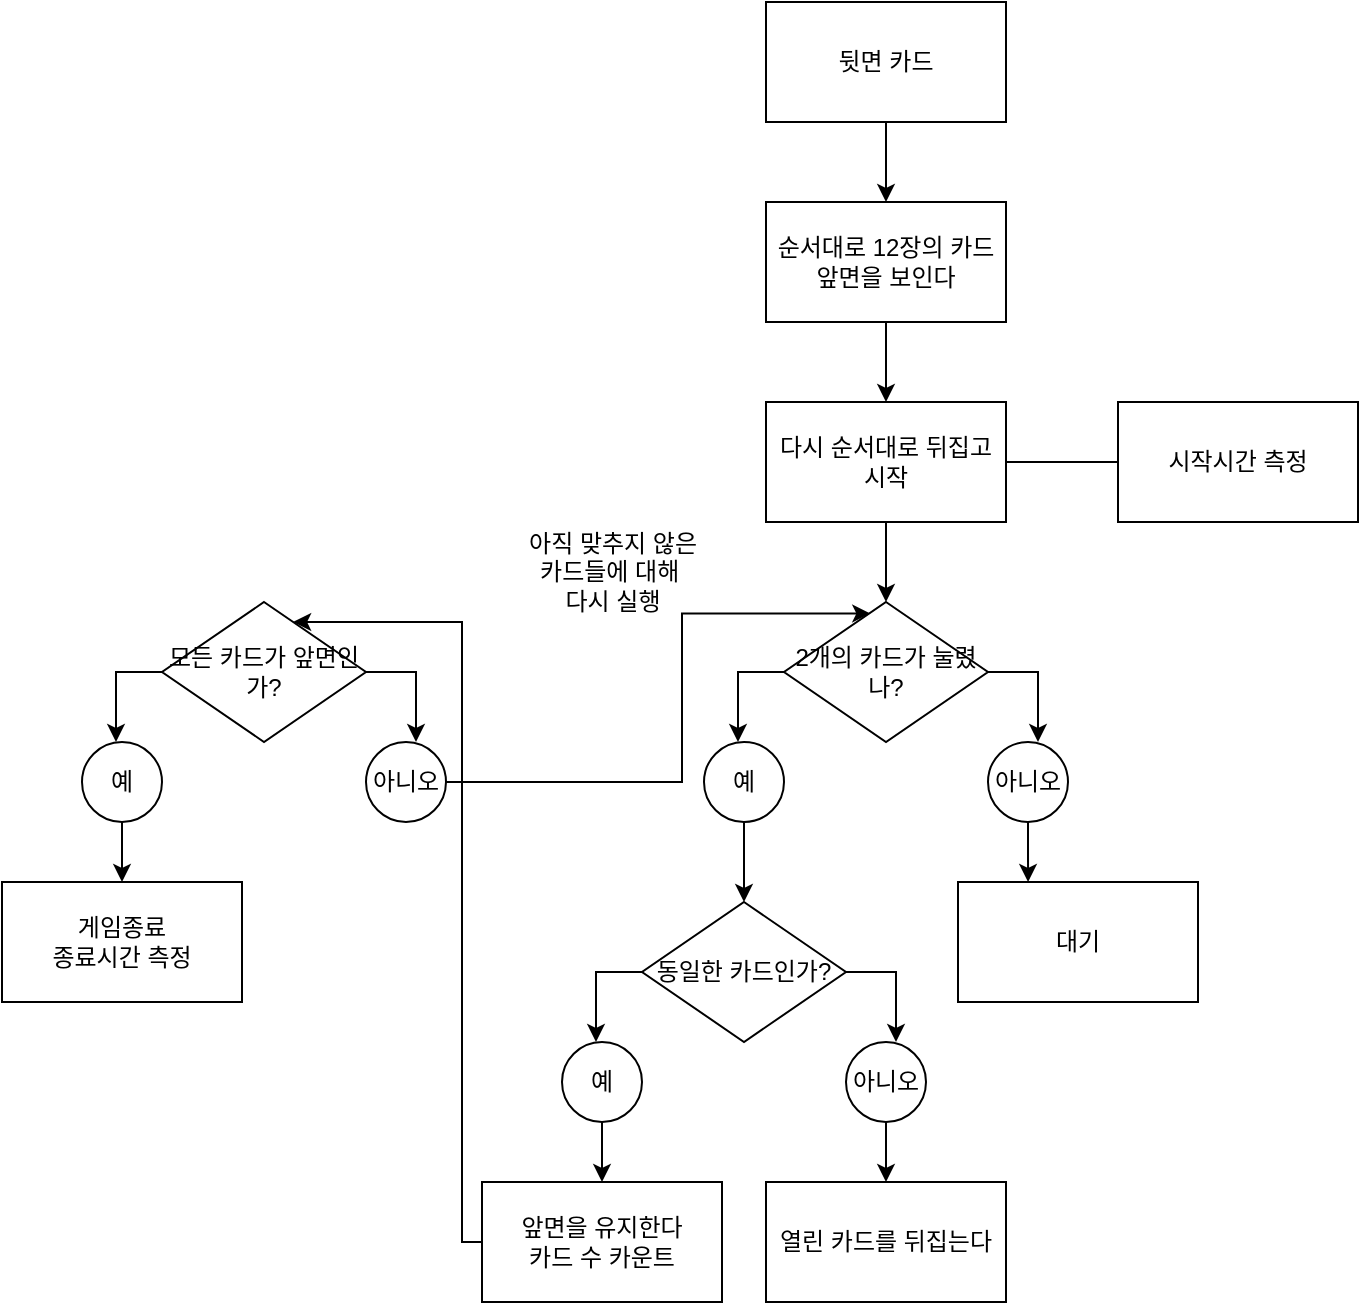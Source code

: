 <mxfile version="16.5.1" type="device"><diagram id="fSV_gj4BcDRxEhiCQXMf" name="페이지-1"><mxGraphModel dx="1118" dy="854" grid="1" gridSize="10" guides="1" tooltips="1" connect="1" arrows="1" fold="1" page="1" pageScale="1" pageWidth="827" pageHeight="1169" math="0" shadow="0"><root><mxCell id="0"/><mxCell id="1" parent="0"/><mxCell id="nyNbXZWcohFxURnmNM7n-5" style="edgeStyle=orthogonalEdgeStyle;rounded=0;orthogonalLoop=1;jettySize=auto;html=1;entryX=0.5;entryY=0;entryDx=0;entryDy=0;" edge="1" parent="1" source="nyNbXZWcohFxURnmNM7n-1" target="nyNbXZWcohFxURnmNM7n-3"><mxGeometry relative="1" as="geometry"/></mxCell><mxCell id="nyNbXZWcohFxURnmNM7n-1" value="뒷면 카드" style="rounded=0;whiteSpace=wrap;html=1;" vertex="1" parent="1"><mxGeometry x="462" y="90" width="120" height="60" as="geometry"/></mxCell><mxCell id="nyNbXZWcohFxURnmNM7n-6" style="edgeStyle=orthogonalEdgeStyle;rounded=0;orthogonalLoop=1;jettySize=auto;html=1;entryX=0.5;entryY=0;entryDx=0;entryDy=0;" edge="1" parent="1" source="nyNbXZWcohFxURnmNM7n-3" target="nyNbXZWcohFxURnmNM7n-4"><mxGeometry relative="1" as="geometry"/></mxCell><mxCell id="nyNbXZWcohFxURnmNM7n-3" value="순서대로 12장의 카드앞면을 보인다" style="rounded=0;whiteSpace=wrap;html=1;" vertex="1" parent="1"><mxGeometry x="462" y="190" width="120" height="60" as="geometry"/></mxCell><mxCell id="nyNbXZWcohFxURnmNM7n-25" style="edgeStyle=orthogonalEdgeStyle;rounded=0;orthogonalLoop=1;jettySize=auto;html=1;entryX=0.5;entryY=0;entryDx=0;entryDy=0;" edge="1" parent="1" source="nyNbXZWcohFxURnmNM7n-4" target="nyNbXZWcohFxURnmNM7n-7"><mxGeometry relative="1" as="geometry"/></mxCell><mxCell id="nyNbXZWcohFxURnmNM7n-4" value="다시 순서대로 뒤집고 시작" style="rounded=0;whiteSpace=wrap;html=1;" vertex="1" parent="1"><mxGeometry x="462" y="290" width="120" height="60" as="geometry"/></mxCell><mxCell id="nyNbXZWcohFxURnmNM7n-11" style="edgeStyle=orthogonalEdgeStyle;rounded=0;orthogonalLoop=1;jettySize=auto;html=1;entryX=0.425;entryY=0;entryDx=0;entryDy=0;entryPerimeter=0;" edge="1" parent="1" source="nyNbXZWcohFxURnmNM7n-7" target="nyNbXZWcohFxURnmNM7n-9"><mxGeometry relative="1" as="geometry"><mxPoint x="448" y="440" as="targetPoint"/><Array as="points"><mxPoint x="448" y="425"/></Array></mxGeometry></mxCell><mxCell id="nyNbXZWcohFxURnmNM7n-12" style="edgeStyle=orthogonalEdgeStyle;rounded=0;orthogonalLoop=1;jettySize=auto;html=1;entryX=0.625;entryY=0;entryDx=0;entryDy=0;entryPerimeter=0;" edge="1" parent="1" source="nyNbXZWcohFxURnmNM7n-7" target="nyNbXZWcohFxURnmNM7n-10"><mxGeometry relative="1" as="geometry"><mxPoint x="598" y="450" as="targetPoint"/><Array as="points"><mxPoint x="598" y="425"/></Array></mxGeometry></mxCell><mxCell id="nyNbXZWcohFxURnmNM7n-7" value="2개의 카드가 눌렸나?" style="rhombus;whiteSpace=wrap;html=1;" vertex="1" parent="1"><mxGeometry x="471" y="390" width="102" height="70" as="geometry"/></mxCell><mxCell id="nyNbXZWcohFxURnmNM7n-19" style="edgeStyle=orthogonalEdgeStyle;rounded=0;orthogonalLoop=1;jettySize=auto;html=1;entryX=0.5;entryY=0;entryDx=0;entryDy=0;" edge="1" parent="1" source="nyNbXZWcohFxURnmNM7n-9" target="nyNbXZWcohFxURnmNM7n-16"><mxGeometry relative="1" as="geometry"/></mxCell><mxCell id="nyNbXZWcohFxURnmNM7n-9" value="예" style="ellipse;whiteSpace=wrap;html=1;aspect=fixed;" vertex="1" parent="1"><mxGeometry x="431" y="460" width="40" height="40" as="geometry"/></mxCell><mxCell id="nyNbXZWcohFxURnmNM7n-28" style="edgeStyle=orthogonalEdgeStyle;rounded=0;orthogonalLoop=1;jettySize=auto;html=1;entryX=0.292;entryY=0;entryDx=0;entryDy=0;entryPerimeter=0;" edge="1" parent="1" source="nyNbXZWcohFxURnmNM7n-10" target="nyNbXZWcohFxURnmNM7n-27"><mxGeometry relative="1" as="geometry"><mxPoint x="593" y="520" as="targetPoint"/></mxGeometry></mxCell><mxCell id="nyNbXZWcohFxURnmNM7n-10" value="아니오" style="ellipse;whiteSpace=wrap;html=1;aspect=fixed;" vertex="1" parent="1"><mxGeometry x="573" y="460" width="40" height="40" as="geometry"/></mxCell><mxCell id="nyNbXZWcohFxURnmNM7n-14" style="edgeStyle=orthogonalEdgeStyle;rounded=0;orthogonalLoop=1;jettySize=auto;html=1;entryX=0.425;entryY=0;entryDx=0;entryDy=0;entryPerimeter=0;" edge="1" source="nyNbXZWcohFxURnmNM7n-16" target="nyNbXZWcohFxURnmNM7n-17" parent="1"><mxGeometry relative="1" as="geometry"><mxPoint x="377" y="590" as="targetPoint"/><Array as="points"><mxPoint x="377" y="575"/></Array></mxGeometry></mxCell><mxCell id="nyNbXZWcohFxURnmNM7n-15" style="edgeStyle=orthogonalEdgeStyle;rounded=0;orthogonalLoop=1;jettySize=auto;html=1;entryX=0.625;entryY=0;entryDx=0;entryDy=0;entryPerimeter=0;" edge="1" source="nyNbXZWcohFxURnmNM7n-16" target="nyNbXZWcohFxURnmNM7n-18" parent="1"><mxGeometry relative="1" as="geometry"><mxPoint x="527" y="600" as="targetPoint"/><Array as="points"><mxPoint x="527" y="575"/></Array></mxGeometry></mxCell><mxCell id="nyNbXZWcohFxURnmNM7n-16" value="동일한 카드인가?" style="rhombus;whiteSpace=wrap;html=1;" vertex="1" parent="1"><mxGeometry x="400" y="540" width="102" height="70" as="geometry"/></mxCell><mxCell id="nyNbXZWcohFxURnmNM7n-23" style="edgeStyle=orthogonalEdgeStyle;rounded=0;orthogonalLoop=1;jettySize=auto;html=1;entryX=0.5;entryY=0;entryDx=0;entryDy=0;" edge="1" parent="1" source="nyNbXZWcohFxURnmNM7n-17" target="nyNbXZWcohFxURnmNM7n-22"><mxGeometry relative="1" as="geometry"/></mxCell><mxCell id="nyNbXZWcohFxURnmNM7n-17" value="예" style="ellipse;whiteSpace=wrap;html=1;aspect=fixed;" vertex="1" parent="1"><mxGeometry x="360" y="610" width="40" height="40" as="geometry"/></mxCell><mxCell id="nyNbXZWcohFxURnmNM7n-21" style="edgeStyle=orthogonalEdgeStyle;rounded=0;orthogonalLoop=1;jettySize=auto;html=1;entryX=0.5;entryY=0;entryDx=0;entryDy=0;" edge="1" parent="1" source="nyNbXZWcohFxURnmNM7n-18" target="nyNbXZWcohFxURnmNM7n-20"><mxGeometry relative="1" as="geometry"/></mxCell><mxCell id="nyNbXZWcohFxURnmNM7n-18" value="아니오" style="ellipse;whiteSpace=wrap;html=1;aspect=fixed;" vertex="1" parent="1"><mxGeometry x="502" y="610" width="40" height="40" as="geometry"/></mxCell><mxCell id="nyNbXZWcohFxURnmNM7n-20" value="열린 카드를 뒤집는다" style="rounded=0;whiteSpace=wrap;html=1;" vertex="1" parent="1"><mxGeometry x="462" y="680" width="120" height="60" as="geometry"/></mxCell><mxCell id="nyNbXZWcohFxURnmNM7n-37" style="edgeStyle=orthogonalEdgeStyle;rounded=0;orthogonalLoop=1;jettySize=auto;html=1;" edge="1" parent="1" source="nyNbXZWcohFxURnmNM7n-22" target="nyNbXZWcohFxURnmNM7n-33"><mxGeometry relative="1" as="geometry"><mxPoint x="310" y="410" as="targetPoint"/><Array as="points"><mxPoint x="310" y="710"/><mxPoint x="310" y="400"/></Array></mxGeometry></mxCell><mxCell id="nyNbXZWcohFxURnmNM7n-22" value="앞면을 유지한다&lt;br&gt;카드 수 카운트" style="rounded=0;whiteSpace=wrap;html=1;" vertex="1" parent="1"><mxGeometry x="320" y="680" width="120" height="60" as="geometry"/></mxCell><mxCell id="nyNbXZWcohFxURnmNM7n-26" value="아직 맞추지 않은&lt;br&gt;카드들에 대해&amp;nbsp;&lt;br&gt;다시 실행" style="text;html=1;align=center;verticalAlign=middle;resizable=0;points=[];autosize=1;strokeColor=none;fillColor=none;" vertex="1" parent="1"><mxGeometry x="330" y="350" width="110" height="50" as="geometry"/></mxCell><mxCell id="nyNbXZWcohFxURnmNM7n-27" value="대기" style="rounded=0;whiteSpace=wrap;html=1;" vertex="1" parent="1"><mxGeometry x="558" y="530" width="120" height="60" as="geometry"/></mxCell><mxCell id="nyNbXZWcohFxURnmNM7n-30" value="시작시간 측정" style="rounded=0;whiteSpace=wrap;html=1;" vertex="1" parent="1"><mxGeometry x="638" y="290" width="120" height="60" as="geometry"/></mxCell><mxCell id="nyNbXZWcohFxURnmNM7n-31" style="edgeStyle=orthogonalEdgeStyle;rounded=0;orthogonalLoop=1;jettySize=auto;html=1;entryX=0.425;entryY=0;entryDx=0;entryDy=0;entryPerimeter=0;" edge="1" source="nyNbXZWcohFxURnmNM7n-33" target="nyNbXZWcohFxURnmNM7n-34" parent="1"><mxGeometry relative="1" as="geometry"><mxPoint x="137" y="440" as="targetPoint"/><Array as="points"><mxPoint x="137" y="425"/></Array></mxGeometry></mxCell><mxCell id="nyNbXZWcohFxURnmNM7n-32" style="edgeStyle=orthogonalEdgeStyle;rounded=0;orthogonalLoop=1;jettySize=auto;html=1;entryX=0.625;entryY=0;entryDx=0;entryDy=0;entryPerimeter=0;" edge="1" source="nyNbXZWcohFxURnmNM7n-33" target="nyNbXZWcohFxURnmNM7n-35" parent="1"><mxGeometry relative="1" as="geometry"><mxPoint x="287" y="450" as="targetPoint"/><Array as="points"><mxPoint x="287" y="425"/></Array></mxGeometry></mxCell><mxCell id="nyNbXZWcohFxURnmNM7n-33" value="모든 카드가 앞면인가?" style="rhombus;whiteSpace=wrap;html=1;" vertex="1" parent="1"><mxGeometry x="160" y="390" width="102" height="70" as="geometry"/></mxCell><mxCell id="nyNbXZWcohFxURnmNM7n-40" style="edgeStyle=orthogonalEdgeStyle;rounded=0;orthogonalLoop=1;jettySize=auto;html=1;entryX=0.5;entryY=0;entryDx=0;entryDy=0;" edge="1" parent="1" source="nyNbXZWcohFxURnmNM7n-34" target="nyNbXZWcohFxURnmNM7n-39"><mxGeometry relative="1" as="geometry"/></mxCell><mxCell id="nyNbXZWcohFxURnmNM7n-34" value="예" style="ellipse;whiteSpace=wrap;html=1;aspect=fixed;" vertex="1" parent="1"><mxGeometry x="120" y="460" width="40" height="40" as="geometry"/></mxCell><mxCell id="nyNbXZWcohFxURnmNM7n-38" style="edgeStyle=orthogonalEdgeStyle;rounded=0;orthogonalLoop=1;jettySize=auto;html=1;entryX=0.423;entryY=0.082;entryDx=0;entryDy=0;entryPerimeter=0;" edge="1" parent="1" source="nyNbXZWcohFxURnmNM7n-35" target="nyNbXZWcohFxURnmNM7n-7"><mxGeometry relative="1" as="geometry"><mxPoint x="410" y="390" as="targetPoint"/><Array as="points"><mxPoint x="420" y="480"/><mxPoint x="420" y="396"/></Array></mxGeometry></mxCell><mxCell id="nyNbXZWcohFxURnmNM7n-35" value="아니오" style="ellipse;whiteSpace=wrap;html=1;aspect=fixed;" vertex="1" parent="1"><mxGeometry x="262" y="460" width="40" height="40" as="geometry"/></mxCell><mxCell id="nyNbXZWcohFxURnmNM7n-39" value="게임종료&lt;br&gt;종료시간 측정" style="rounded=0;whiteSpace=wrap;html=1;" vertex="1" parent="1"><mxGeometry x="80" y="530" width="120" height="60" as="geometry"/></mxCell><mxCell id="nyNbXZWcohFxURnmNM7n-41" value="" style="endArrow=none;html=1;rounded=0;exitX=1;exitY=0.5;exitDx=0;exitDy=0;entryX=0;entryY=0.5;entryDx=0;entryDy=0;" edge="1" parent="1" source="nyNbXZWcohFxURnmNM7n-4" target="nyNbXZWcohFxURnmNM7n-30"><mxGeometry width="50" height="50" relative="1" as="geometry"><mxPoint x="580" y="340" as="sourcePoint"/><mxPoint x="630" y="290" as="targetPoint"/></mxGeometry></mxCell></root></mxGraphModel></diagram></mxfile>